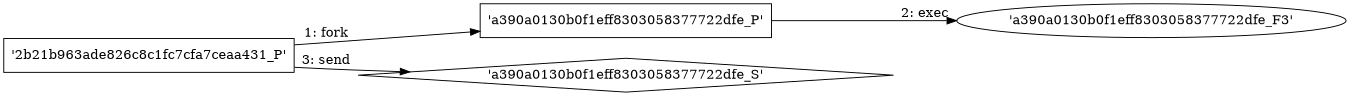 digraph "D:\Learning\Paper\apt\基于CTI的攻击预警\Dataset\攻击图\ASGfromALLCTI\Threat Source newsletter (Oct. 28, 2021).dot" {
rankdir="LR"
size="9"
fixedsize="false"
splines="true"
nodesep=0.3
ranksep=0
fontsize=10
overlap="scalexy"
engine= "neato"
	"'2b21b963ade826c8c1fc7cfa7ceaa431_P'" [node_type=Process shape=box]
	"'a390a0130b0f1eff8303058377722dfe_P'" [node_type=Process shape=box]
	"'2b21b963ade826c8c1fc7cfa7ceaa431_P'" -> "'a390a0130b0f1eff8303058377722dfe_P'" [label="1: fork"]
	"'a390a0130b0f1eff8303058377722dfe_P'" [node_type=Process shape=box]
	"'a390a0130b0f1eff8303058377722dfe_F3'" [node_type=File shape=ellipse]
	"'a390a0130b0f1eff8303058377722dfe_P'" -> "'a390a0130b0f1eff8303058377722dfe_F3'" [label="2: exec"]
	"'a390a0130b0f1eff8303058377722dfe_S'" [node_type=Socket shape=diamond]
	"'2b21b963ade826c8c1fc7cfa7ceaa431_P'" [node_type=Process shape=box]
	"'2b21b963ade826c8c1fc7cfa7ceaa431_P'" -> "'a390a0130b0f1eff8303058377722dfe_S'" [label="3: send"]
}
